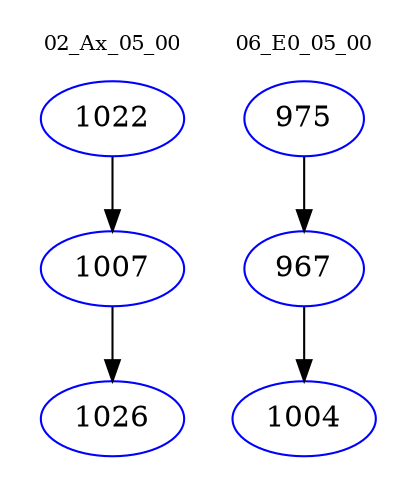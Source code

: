 digraph{
subgraph cluster_0 {
color = white
label = "02_Ax_05_00";
fontsize=10;
T0_1022 [label="1022", color="blue"]
T0_1022 -> T0_1007 [color="black"]
T0_1007 [label="1007", color="blue"]
T0_1007 -> T0_1026 [color="black"]
T0_1026 [label="1026", color="blue"]
}
subgraph cluster_1 {
color = white
label = "06_E0_05_00";
fontsize=10;
T1_975 [label="975", color="blue"]
T1_975 -> T1_967 [color="black"]
T1_967 [label="967", color="blue"]
T1_967 -> T1_1004 [color="black"]
T1_1004 [label="1004", color="blue"]
}
}
